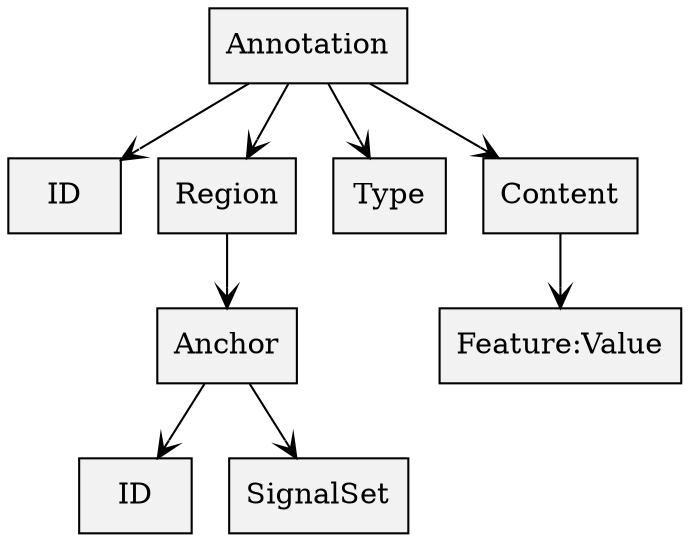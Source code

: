 digraph {
    node[shape=box style=filled fillcolor=gray95]
    edge[arrowhead=open]
    Annotation
    ID
    Region
    Type
    Content
    Anchor
    AnchorID[label="ID"]
    SignalSet
    Pair[label="Feature:Value"]
    Annotation->ID
    Annotation->Region
    Annotation->Type
    Annotation->Content
    Region->Anchor
    Anchor->AnchorID
    Anchor->SignalSet
    Content->Pair
}